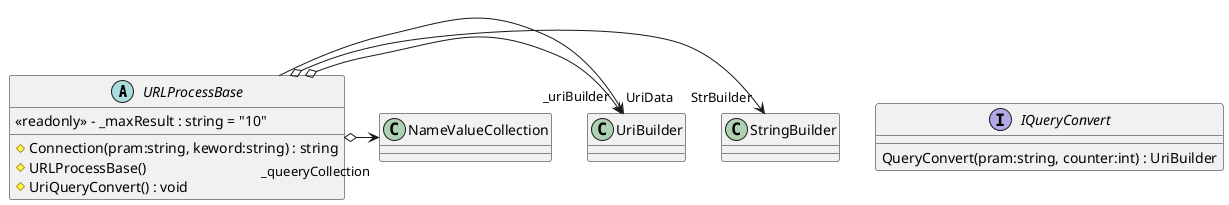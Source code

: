 @startuml
abstract class URLProcessBase {
    <<readonly>> - _maxResult : string = "10"
    # Connection(pram:string, keword:string) : string
    # URLProcessBase()
    # UriQueryConvert() : void
}
interface IQueryConvert {
    QueryConvert(pram:string, counter:int) : UriBuilder
}
URLProcessBase o-> "StrBuilder" StringBuilder
URLProcessBase o-> "_uriBuilder" UriBuilder
URLProcessBase --> "UriData" UriBuilder
URLProcessBase o-> "_queeryCollection" NameValueCollection
@enduml
